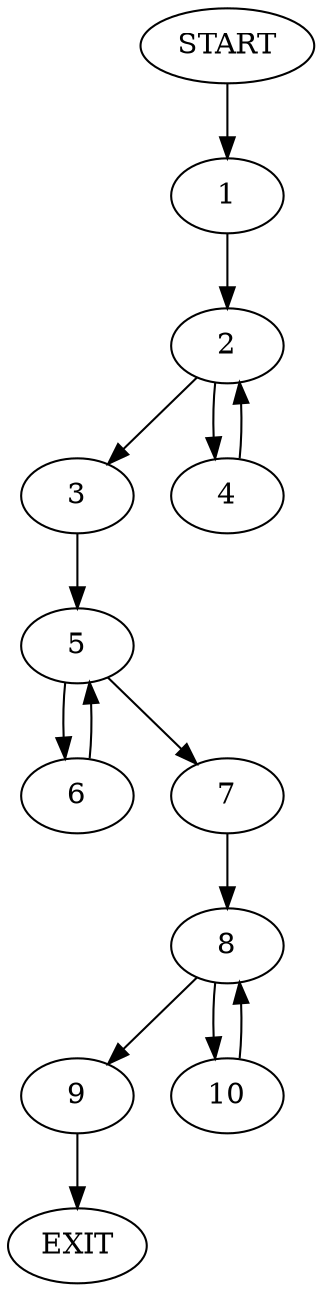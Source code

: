 digraph {
0 [label="START"]
11 [label="EXIT"]
0 -> 1
1 -> 2
2 -> 3
2 -> 4
3 -> 5
4 -> 2
5 -> 6
5 -> 7
7 -> 8
6 -> 5
8 -> 9
8 -> 10
9 -> 11
10 -> 8
}
